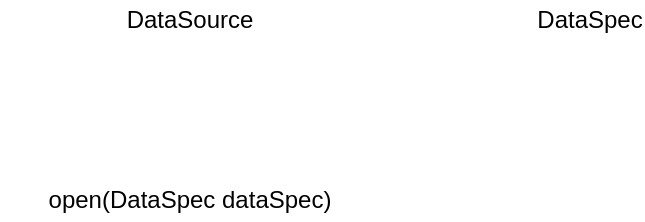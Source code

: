 <mxfile version="14.4.3" type="device"><diagram id="PKb_hlPOroOJsonOV9NX" name="第 1 页"><mxGraphModel dx="946" dy="616" grid="1" gridSize="10" guides="1" tooltips="1" connect="1" arrows="1" fold="1" page="1" pageScale="1" pageWidth="827" pageHeight="1169" math="0" shadow="0"><root><mxCell id="0"/><mxCell id="1" parent="0"/><mxCell id="SiRos1iOXC2GCXwCMOPM-2" value="DataSource" style="text;html=1;strokeColor=none;fillColor=none;align=center;verticalAlign=middle;whiteSpace=wrap;rounded=0;" parent="1" vertex="1"><mxGeometry x="395" y="80" width="40" height="20" as="geometry"/></mxCell><mxCell id="SiRos1iOXC2GCXwCMOPM-6" value="DataSpec" style="text;html=1;strokeColor=none;fillColor=none;align=center;verticalAlign=middle;whiteSpace=wrap;rounded=0;" parent="1" vertex="1"><mxGeometry x="595" y="80" width="40" height="20" as="geometry"/></mxCell><mxCell id="SiRos1iOXC2GCXwCMOPM-8" value="open(DataSpec dataSpec)" style="text;html=1;strokeColor=none;fillColor=none;align=center;verticalAlign=middle;whiteSpace=wrap;rounded=0;" parent="1" vertex="1"><mxGeometry x="320" y="170" width="190" height="20" as="geometry"/></mxCell></root></mxGraphModel></diagram></mxfile>
